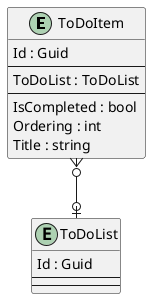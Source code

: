 @startuml

entity ToDoItem {
    Id : Guid
    --
    ToDoList : ToDoList
    ' ToDoItemKeyCodePlaceholder
    --
    IsCompleted : bool
    Ordering : int
    Title : string
    ' ToDoItemPropertyCodePlaceholder
}

entity ToDoList {
    Id : Guid
    --
    ' ToDoListKeyCodePlaceholder
    --
    ' ToDoListPropertyCodePlaceholder
}

' EntityCodePlaceholder

ToDoItem }o--o| ToDoList
' RelationshipCodePlaceholder

@enduml
